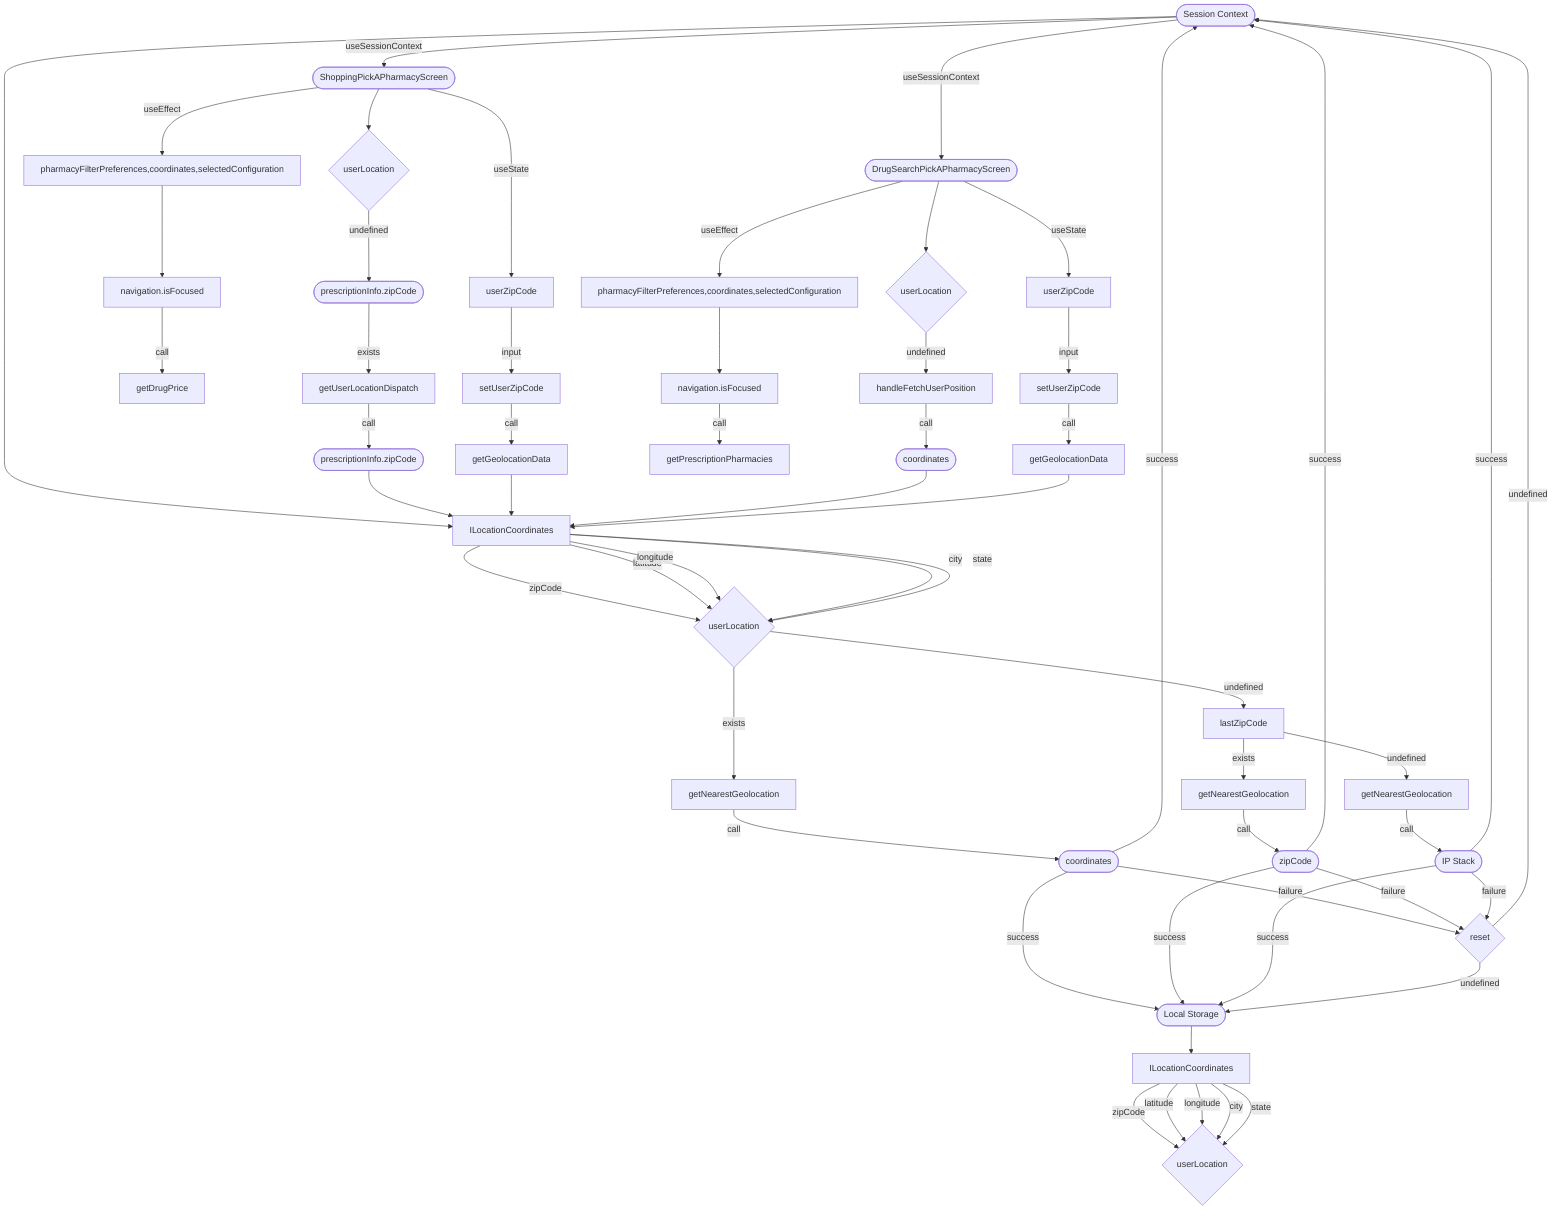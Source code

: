 graph TD
A1([Local Storage]) --> B1[ILocationCoordinates]
B1 --> |zipCode| C1{userLocation}
B1 --> |latitude| C1{userLocation}
B1 --> |longitude| C1{userLocation}
B1 --> |city| C1{userLocation}
B1 --> |state| C1{userLocation}

A2([Session Context]) --> B2[ILocationCoordinates]
B2 --> |zipCode| C2{userLocation}
B2 --> |latitude| C2{userLocation}
B2 --> |longitude| C2{userLocation}
B2 --> |city| C2{userLocation}
B2 --> |state| C2{userLocation}
C2 --> |exists| D2[getNearestGeolocation]
D2 --> |call| E2([coordinates])
E2 --> |success| A1
E2 --> |success| A2
E2 --> |failure| L2{reset}
C2 --> |undefined| F2[lastZipCode]
F2 --> |exists| G2[getNearestGeolocation]
G2 --> |call| H2([zipCode])
H2 --> |success| A1
H2 --> |success| A2
H2 --> |failure| L2{reset}
F2 --> |undefined| I2[getNearestGeolocation]
I2 --> |call| J2([IP Stack])
J2 --> |success| A1
J2 --> |success| A2
J2 --> |failure| L2{reset}
L2 --> |undefined| A1
L2 --> |undefined| A2

A2 --> |useSessionContext| A3
A3([ShoppingPickAPharmacyScreen])
A3 --> B3{userLocation}
B3 --> |undefined| C3([prescriptionInfo.zipCode])
C3 --> |exists| D3[getUserLocationDispatch]
D3 --> |call| E3([prescriptionInfo.zipCode])
E3 --> B2

A3 --> |useEffect| F3[pharmacyFilterPreferences,coordinates,selectedConfiguration]
F3 --> G3[navigation.isFocused]
G3 --> |call| H3[getDrugPrice]

A3 --> |useState| I3[userZipCode]
I3 --> |input| J3[setUserZipCode]
J3 --> |call| K3[getGeolocationData]
K3 --> B2

A2 --> |useSessionContext| A4
A4([DrugSearchPickAPharmacyScreen])
A4 --> B4{userLocation}
B4 --> |undefined| C4[handleFetchUserPosition]
C4 --> |call| D4([coordinates])
D4 --> B2

A4 --> |useEffect| F4[pharmacyFilterPreferences,coordinates,selectedConfiguration]
F4 --> G4[navigation.isFocused]
G4 --> |call| H4[getPrescriptionPharmacies]

A4 --> |useState| I4[userZipCode]
I4 --> |input| J4[setUserZipCode]
J4 --> |call| K4[getGeolocationData]
K4 --> B2